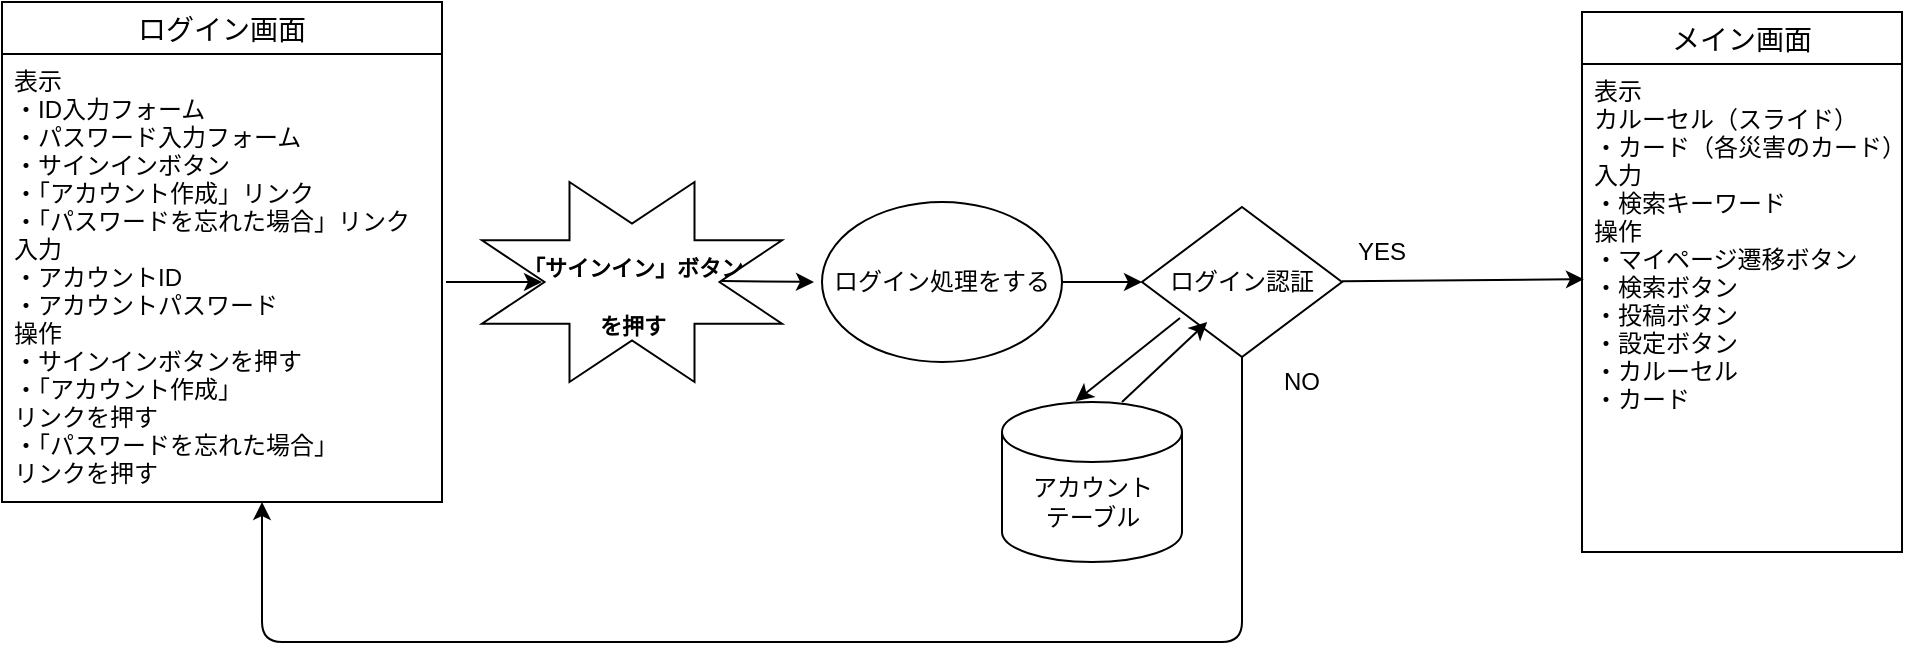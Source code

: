 <mxfile version="13.6.5">
    <diagram id="vhmoGNjeol8t_DWCjhTX" name="ページ1">
        <mxGraphModel dx="2145" dy="675" grid="1" gridSize="10" guides="1" tooltips="1" connect="1" arrows="1" fold="1" page="1" pageScale="1" pageWidth="827" pageHeight="1169" math="0" shadow="0">
            <root>
                <mxCell id="0"/>
                <mxCell id="1" parent="0"/>
                <mxCell id="Tq_DCovhUMrowEp1wneQ-32" value="" style="endArrow=classic;html=1;" parent="1" edge="1">
                    <mxGeometry width="50" height="50" relative="1" as="geometry">
                        <mxPoint x="192" y="290" as="sourcePoint"/>
                        <mxPoint x="240" y="290" as="targetPoint"/>
                    </mxGeometry>
                </mxCell>
                <mxCell id="Tq_DCovhUMrowEp1wneQ-36" value="" style="group" parent="1" vertex="1" connectable="0">
                    <mxGeometry x="210" y="240" width="160" height="110" as="geometry"/>
                </mxCell>
                <mxCell id="Tq_DCovhUMrowEp1wneQ-33" value="" style="verticalLabelPosition=bottom;verticalAlign=top;html=1;shape=mxgraph.basic.8_point_star;strokeColor=#000000;strokeWidth=1;" parent="Tq_DCovhUMrowEp1wneQ-36" vertex="1">
                    <mxGeometry width="150" height="100" as="geometry"/>
                </mxCell>
                <mxCell id="Tq_DCovhUMrowEp1wneQ-34" value="&lt;font style=&quot;font-size: 11px&quot;&gt;「サインイン」ボタン&lt;br&gt;を押す&lt;/font&gt;" style="text;strokeColor=none;fillColor=none;html=1;fontSize=24;fontStyle=1;verticalAlign=middle;align=center;" parent="Tq_DCovhUMrowEp1wneQ-36" vertex="1">
                    <mxGeometry x="30" y="35" width="90" height="35" as="geometry"/>
                </mxCell>
                <mxCell id="Tq_DCovhUMrowEp1wneQ-37" value="" style="endArrow=classic;html=1;" parent="Tq_DCovhUMrowEp1wneQ-36" edge="1">
                    <mxGeometry width="50" height="50" relative="1" as="geometry">
                        <mxPoint x="120" y="49.5" as="sourcePoint"/>
                        <mxPoint x="166" y="50" as="targetPoint"/>
                    </mxGeometry>
                </mxCell>
                <mxCell id="Tq_DCovhUMrowEp1wneQ-38" value="ログイン処理をする" style="ellipse;whiteSpace=wrap;html=1;strokeColor=#000000;strokeWidth=1;" parent="1" vertex="1">
                    <mxGeometry x="380" y="250" width="120" height="80" as="geometry"/>
                </mxCell>
                <mxCell id="Tq_DCovhUMrowEp1wneQ-47" value="" style="endArrow=classic;html=1;exitX=1;exitY=0.5;exitDx=0;exitDy=0;" parent="1" source="Tq_DCovhUMrowEp1wneQ-38" edge="1">
                    <mxGeometry width="50" height="50" relative="1" as="geometry">
                        <mxPoint x="670" y="210" as="sourcePoint"/>
                        <mxPoint x="540" y="290" as="targetPoint"/>
                    </mxGeometry>
                </mxCell>
                <mxCell id="_kaZG2ATonmXZ8yXgY3t-4" value="ログイン認証" style="rhombus;whiteSpace=wrap;html=1;" parent="1" vertex="1">
                    <mxGeometry x="540" y="252.5" width="100" height="75" as="geometry"/>
                </mxCell>
                <mxCell id="_kaZG2ATonmXZ8yXgY3t-8" value="" style="endArrow=classic;html=1;entryX=0.006;entryY=0.441;entryDx=0;entryDy=0;entryPerimeter=0;" parent="1" edge="1" target="10">
                    <mxGeometry width="50" height="50" relative="1" as="geometry">
                        <mxPoint x="640" y="289.66" as="sourcePoint"/>
                        <mxPoint x="753" y="289.66" as="targetPoint"/>
                    </mxGeometry>
                </mxCell>
                <mxCell id="_kaZG2ATonmXZ8yXgY3t-10" value="YES" style="text;html=1;strokeColor=none;fillColor=none;align=center;verticalAlign=middle;whiteSpace=wrap;rounded=0;" parent="1" vertex="1">
                    <mxGeometry x="640" y="265" width="40" height="20" as="geometry"/>
                </mxCell>
                <mxCell id="_kaZG2ATonmXZ8yXgY3t-13" value="" style="endArrow=classic;html=1;exitX=0.5;exitY=1;exitDx=0;exitDy=0;" parent="1" source="_kaZG2ATonmXZ8yXgY3t-4" edge="1">
                    <mxGeometry width="50" height="50" relative="1" as="geometry">
                        <mxPoint x="700" y="430" as="sourcePoint"/>
                        <mxPoint x="100" y="400" as="targetPoint"/>
                        <Array as="points">
                            <mxPoint x="590" y="470"/>
                            <mxPoint x="100" y="470"/>
                        </Array>
                    </mxGeometry>
                </mxCell>
                <mxCell id="_kaZG2ATonmXZ8yXgY3t-14" value="NO" style="text;html=1;strokeColor=none;fillColor=none;align=center;verticalAlign=middle;whiteSpace=wrap;rounded=0;" parent="1" vertex="1">
                    <mxGeometry x="600" y="330" width="40" height="20" as="geometry"/>
                </mxCell>
                <mxCell id="_kaZG2ATonmXZ8yXgY3t-16" value="" style="endArrow=classic;html=1;exitX=0.19;exitY=0.74;exitDx=0;exitDy=0;exitPerimeter=0;entryX=0.408;entryY=-0.004;entryDx=0;entryDy=0;entryPerimeter=0;" parent="1" source="_kaZG2ATonmXZ8yXgY3t-4" edge="1" target="6">
                    <mxGeometry width="50" height="50" relative="1" as="geometry">
                        <mxPoint x="700" y="430" as="sourcePoint"/>
                        <mxPoint x="583" y="372" as="targetPoint"/>
                    </mxGeometry>
                </mxCell>
                <mxCell id="_kaZG2ATonmXZ8yXgY3t-18" value="" style="endArrow=classic;html=1;entryX=0.326;entryY=0.767;entryDx=0;entryDy=0;entryPerimeter=0;" parent="1" target="_kaZG2ATonmXZ8yXgY3t-4" edge="1">
                    <mxGeometry width="50" height="50" relative="1" as="geometry">
                        <mxPoint x="530" y="350" as="sourcePoint"/>
                        <mxPoint x="574" y="310" as="targetPoint"/>
                    </mxGeometry>
                </mxCell>
                <mxCell id="2" value="ログイン画面" style="swimlane;fontStyle=0;childLayout=stackLayout;horizontal=1;startSize=26;horizontalStack=0;resizeParent=1;resizeParentMax=0;resizeLast=0;collapsible=1;marginBottom=0;align=center;fontSize=14;" parent="1" vertex="1">
                    <mxGeometry x="-30" y="150" width="220" height="250" as="geometry"/>
                </mxCell>
                <mxCell id="3" value="表示&#10;・ID入力フォーム&#10;・パスワード入力フォーム&#10;・サインインボタン&#10;・「アカウント作成」リンク&#10;・「パスワードを忘れた場合」リンク&#10;入力&#10;・アカウントID&#10;・アカウントパスワード&#10;操作&#10;・サインインボタンを押す&#10;・「アカウント作成」&#10;リンクを押す&#10;・「パスワードを忘れた場合」&#10;リンクを押す" style="text;strokeColor=none;fillColor=none;spacingLeft=4;spacingRight=4;overflow=hidden;rotatable=0;points=[[0,0.5],[1,0.5]];portConstraint=eastwest;fontSize=12;" parent="2" vertex="1">
                    <mxGeometry y="26" width="220" height="224" as="geometry"/>
                </mxCell>
                <mxCell id="6" value="" style="shape=cylinder2;whiteSpace=wrap;html=1;boundedLbl=1;backgroundOutline=1;size=15;" parent="1" vertex="1">
                    <mxGeometry x="470" y="350" width="90" height="80" as="geometry"/>
                </mxCell>
                <mxCell id="7" value="アカウントテーブル" style="text;html=1;strokeColor=none;fillColor=none;align=center;verticalAlign=middle;whiteSpace=wrap;rounded=0;" parent="1" vertex="1">
                    <mxGeometry x="482.5" y="390" width="65" height="20" as="geometry"/>
                </mxCell>
                <mxCell id="9" value="メイン画面" style="swimlane;fontStyle=0;childLayout=stackLayout;horizontal=1;startSize=26;horizontalStack=0;resizeParent=1;resizeParentMax=0;resizeLast=0;collapsible=1;marginBottom=0;align=center;fontSize=14;" vertex="1" parent="1">
                    <mxGeometry x="760" y="155" width="160" height="270" as="geometry"/>
                </mxCell>
                <mxCell id="10" value="表示&#10;カルーセル（スライド）&#10;・カード（各災害のカード）&#10;入力&#10;・検索キーワード&#10;操作&#10;・マイページ遷移ボタン&#10;・検索ボタン&#10;・投稿ボタン&#10;・設定ボタン&#10;・カルーセル&#10;・カード" style="text;strokeColor=none;fillColor=none;spacingLeft=4;spacingRight=4;overflow=hidden;rotatable=0;points=[[0,0.5],[1,0.5]];portConstraint=eastwest;fontSize=12;" vertex="1" parent="9">
                    <mxGeometry y="26" width="160" height="244" as="geometry"/>
                </mxCell>
            </root>
        </mxGraphModel>
    </diagram>
</mxfile>